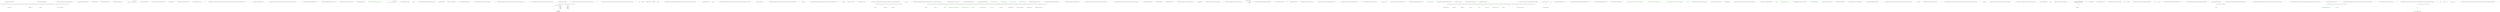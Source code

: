 digraph  {
n25 [label="QuantConnect.Algorithm.CSharp.BasicTemplateFrameworkAlgorithm", span=""];
n0 [cluster="QuantConnect.Algorithm.CSharp.BasicTemplateFrameworkAlgorithm.Initialize()", label="Entry QuantConnect.Algorithm.CSharp.BasicTemplateFrameworkAlgorithm.Initialize()", span="34-34"];
n1 [cluster="QuantConnect.Algorithm.CSharp.BasicTemplateFrameworkAlgorithm.Initialize()", label="UniverseSettings.Resolution = Resolution.Minute", span="37-37"];
n2 [cluster="QuantConnect.Algorithm.CSharp.BasicTemplateFrameworkAlgorithm.Initialize()", label="SetStartDate(2013, 10, 07)", span="39-39"];
n3 [cluster="QuantConnect.Algorithm.CSharp.BasicTemplateFrameworkAlgorithm.Initialize()", label="SetEndDate(2013, 10, 11)", span="40-40"];
n9 [cluster="QuantConnect.Algorithm.QCAlgorithm.SetStartDate(int, int, int)", label="Entry QuantConnect.Algorithm.QCAlgorithm.SetStartDate(int, int, int)", span="1093-1093"];
n4 [cluster="QuantConnect.Algorithm.CSharp.BasicTemplateFrameworkAlgorithm.Initialize()", label="SetCash(100000)", span="41-41"];
n10 [cluster="QuantConnect.Algorithm.QCAlgorithm.SetEndDate(int, int, int)", label="Entry QuantConnect.Algorithm.QCAlgorithm.SetEndDate(int, int, int)", span="1118-1118"];
n5 [cluster="QuantConnect.Algorithm.CSharp.BasicTemplateFrameworkAlgorithm.Initialize()", label="var symbols = new List<Symbol>\r\n            {\r\n                QuantConnect.Symbol.Create(''SPY'', SecurityType.Equity, Market.USA)\r\n            }", span="47-50"];
n11 [cluster="QuantConnect.Algorithm.QCAlgorithm.SetCash(int)", label="Entry QuantConnect.Algorithm.QCAlgorithm.SetCash(int)", span="1042-1042"];
n6 [cluster="QuantConnect.Algorithm.CSharp.BasicTemplateFrameworkAlgorithm.Initialize()", label="PortfolioSelection = new ManualPortfolioSelectionModel(symbols, UniverseSettings, SecurityInitializer)", span="52-52"];
n12 [cluster="System.Collections.Generic.List<T>.List()", label="Entry System.Collections.Generic.List<T>.List()", span="0-0"];
n13 [cluster="QuantConnect.Symbol.Create(string, QuantConnect.SecurityType, string, string)", label="Entry QuantConnect.Symbol.Create(string, QuantConnect.SecurityType, string, string)", span="45-45"];
n7 [cluster="QuantConnect.Algorithm.CSharp.BasicTemplateFrameworkAlgorithm.Initialize()", label="Signal = new ConstantSignalModel(SignalType.Price, Direction.Up)", span="53-53"];
n14 [cluster="QuantConnect.Algorithm.Framework.Selection.ManualPortfolioSelectionModel.ManualPortfolioSelectionModel(System.Collections.Generic.IEnumerable<QuantConnect.Symbol>, QuantConnect.Data.UniverseSelection.UniverseSettings, QuantConnect.Securities.ISecurityInitializer)", label="Entry QuantConnect.Algorithm.Framework.Selection.ManualPortfolioSelectionModel.ManualPortfolioSelectionModel(System.Collections.Generic.IEnumerable<QuantConnect.Symbol>, QuantConnect.Data.UniverseSelection.UniverseSettings, QuantConnect.Securities.ISecurityInitializer)", span="50-50"];
n8 [cluster="QuantConnect.Algorithm.CSharp.BasicTemplateFrameworkAlgorithm.Initialize()", label="Exit QuantConnect.Algorithm.CSharp.BasicTemplateFrameworkAlgorithm.Initialize()", span="34-34"];
n15 [cluster="QuantConnect.Algorithm.Framework.Signals.ConstantSignalModel.ConstantSignalModel(QuantConnect.Algorithm.Framework.Signals.SignalType, QuantConnect.Algorithm.Framework.Signals.Direction)", label="Entry QuantConnect.Algorithm.Framework.Signals.ConstantSignalModel.ConstantSignalModel(QuantConnect.Algorithm.Framework.Signals.SignalType, QuantConnect.Algorithm.Framework.Signals.Direction)", span="41-41"];
n16 [cluster="QuantConnect.Algorithm.CSharp.BasicTemplateFrameworkAlgorithm.OnData(QuantConnect.Data.Slice)", label="Entry QuantConnect.Algorithm.CSharp.BasicTemplateFrameworkAlgorithm.OnData(QuantConnect.Data.Slice)", span="60-60"];
n22 [cluster="QuantConnect.Algorithm.CSharp.BasicTemplateFrameworkAlgorithm.OnData(QuantConnect.Data.Slice)", label="Exit QuantConnect.Algorithm.CSharp.BasicTemplateFrameworkAlgorithm.OnData(QuantConnect.Data.Slice)", span="60-60"];
n23 [cluster="QuantConnect.Algorithm.QCAlgorithm.SetHoldings(QuantConnect.Symbol, decimal, bool, string)", label="Entry QuantConnect.Algorithm.QCAlgorithm.SetHoldings(QuantConnect.Symbol, decimal, bool, string)", span="876-876"];
n24 [cluster="QuantConnect.Algorithm.QCAlgorithm.Debug(string)", label="Entry QuantConnect.Algorithm.QCAlgorithm.Debug(string)", span="1659-1659"];
d6 [cluster="QuantConnect.Algorithm.CSharp.BasicTemplateFrameworkAlgorithm.Initialize()", color=green, community=0, label="PortfolioSelection = new ManualPortfolioSelectionModel(symbols, UniverseSettings, SecurityInitializer)", prediction=0, span="54-54"];
d24 [label="QuantConnect.Algorithm.CSharp.BasicTemplateFrameworkAlgorithm", span=""];
d5 [cluster="QuantConnect.Algorithm.CSharp.BasicTemplateFrameworkAlgorithm.Initialize()", label="var symbols = new List<Symbol>\r\n            {\r\n                QuantConnect.Symbol.Create(''SPY'', SecurityType.Equity, Market.USA)\r\n            }", span="49-52"];
d7 [cluster="QuantConnect.Algorithm.CSharp.BasicTemplateFrameworkAlgorithm.Initialize()", label="Signal = new ConstantSignalModel(SignalType.Price, Direction.Up)", span="55-55"];
d19 [cluster="QuantConnect.Algorithm.CSharp.BasicTemplateFrameworkAlgorithm.OnOrderEvent(QuantConnect.Orders.OrderEvent)", color=green, community=0, label="orderEvent.Status.IsFill()", prediction=1, span="61-61"];
d18 [cluster="QuantConnect.Algorithm.CSharp.BasicTemplateFrameworkAlgorithm.OnOrderEvent(QuantConnect.Orders.OrderEvent)", label="Entry QuantConnect.Algorithm.CSharp.BasicTemplateFrameworkAlgorithm.OnOrderEvent(QuantConnect.Orders.OrderEvent)", span="59-59"];
d20 [cluster="QuantConnect.Algorithm.CSharp.BasicTemplateFrameworkAlgorithm.OnOrderEvent(QuantConnect.Orders.OrderEvent)", color=green, community=0, label="Debug($''Purchased Stock: {orderEvent.Symbol}'')", prediction=2, span="63-63"];
d21 [cluster="QuantConnect.Algorithm.CSharp.BasicTemplateFrameworkAlgorithm.OnOrderEvent(QuantConnect.Orders.OrderEvent)", label="Exit QuantConnect.Algorithm.CSharp.BasicTemplateFrameworkAlgorithm.OnOrderEvent(QuantConnect.Orders.OrderEvent)", span="59-59"];
d22 [cluster="QuantConnect.Orders.OrderStatus.IsFill()", label="Entry QuantConnect.Orders.OrderStatus.IsFill()", span="50-50"];
d8 [cluster="QuantConnect.Algorithm.CSharp.BasicTemplateFrameworkAlgorithm.Initialize()", label="PortfolioConstruction = new SimplePortfolioConstructionModel()", span="56-56"];
d9 [cluster="QuantConnect.Algorithm.CSharp.BasicTemplateFrameworkAlgorithm.Initialize()", label="Exit QuantConnect.Algorithm.CSharp.BasicTemplateFrameworkAlgorithm.Initialize()", span="36-36"];
d17 [cluster="QuantConnect.Algorithm.Framework.Portfolio.SimplePortfolioConstructionModel.SimplePortfolioConstructionModel()", label="Entry QuantConnect.Algorithm.Framework.Portfolio.SimplePortfolioConstructionModel.SimplePortfolioConstructionModel()", span="28-28"];
m0_1 [cluster="QuantConnect.Algorithm.Framework.Signals.ConstantSignalModel.ConstantSignalModel(QuantConnect.Algorithm.Framework.Signals.SignalType, QuantConnect.Algorithm.Framework.Signals.Direction)", file="ConstantSignalModel.cs", label="Exit QuantConnect.Algorithm.Framework.Signals.ConstantSignalModel.ConstantSignalModel(QuantConnect.Algorithm.Framework.Signals.SignalType, QuantConnect.Algorithm.Framework.Signals.Direction)", span="41-41"];
m0_9 [cluster="QuantConnect.Algorithm.Framework.Signals.ConstantSignalModel.Update(QuantConnect.Algorithm.Framework.QCAlgorithmFramework, QuantConnect.Data.Slice)", file="ConstantSignalModel.cs", label="Entry QuantConnect.Algorithm.Framework.Signals.ConstantSignalModel.Update(QuantConnect.Algorithm.Framework.QCAlgorithmFramework, QuantConnect.Data.Slice)", span="69-69"];
m0_10 [cluster="QuantConnect.Algorithm.Framework.Signals.ConstantSignalModel.Update(QuantConnect.Algorithm.Framework.QCAlgorithmFramework, QuantConnect.Data.Slice)", file="ConstantSignalModel.cs", label="return _securities.Select(security => new Signal(\r\n                security.Symbol,\r\n                _type,\r\n                _direction,\r\n                _percentChange,\r\n                _confidence,\r\n                _period\r\n            ));", span="71-78"];
m0_11 [cluster="QuantConnect.Algorithm.Framework.Signals.ConstantSignalModel.Update(QuantConnect.Algorithm.Framework.QCAlgorithmFramework, QuantConnect.Data.Slice)", file="ConstantSignalModel.cs", label="Exit QuantConnect.Algorithm.Framework.Signals.ConstantSignalModel.Update(QuantConnect.Algorithm.Framework.QCAlgorithmFramework, QuantConnect.Data.Slice)", span="69-69"];
m0_2 [cluster="QuantConnect.Algorithm.Framework.Signals.ConstantSignalModel.ConstantSignalModel(QuantConnect.Algorithm.Framework.Signals.SignalType, QuantConnect.Algorithm.Framework.Signals.Direction, double?, double?, System.TimeSpan?)", file="ConstantSignalModel.cs", label="Entry QuantConnect.Algorithm.Framework.Signals.ConstantSignalModel.ConstantSignalModel(QuantConnect.Algorithm.Framework.Signals.SignalType, QuantConnect.Algorithm.Framework.Signals.Direction, double?, double?, System.TimeSpan?)", span="54-54"];
m0_3 [cluster="QuantConnect.Algorithm.Framework.Signals.ConstantSignalModel.ConstantSignalModel(QuantConnect.Algorithm.Framework.Signals.SignalType, QuantConnect.Algorithm.Framework.Signals.Direction, double?, double?, System.TimeSpan?)", file="ConstantSignalModel.cs", label="_type = type", span="56-56"];
m0_4 [cluster="QuantConnect.Algorithm.Framework.Signals.ConstantSignalModel.ConstantSignalModel(QuantConnect.Algorithm.Framework.Signals.SignalType, QuantConnect.Algorithm.Framework.Signals.Direction, double?, double?, System.TimeSpan?)", file="ConstantSignalModel.cs", label="_direction = direction", span="57-57"];
m0_5 [cluster="QuantConnect.Algorithm.Framework.Signals.ConstantSignalModel.ConstantSignalModel(QuantConnect.Algorithm.Framework.Signals.SignalType, QuantConnect.Algorithm.Framework.Signals.Direction, double?, double?, System.TimeSpan?)", file="ConstantSignalModel.cs", label="_percentChange = percentChange", span="58-58"];
m0_6 [cluster="QuantConnect.Algorithm.Framework.Signals.ConstantSignalModel.ConstantSignalModel(QuantConnect.Algorithm.Framework.Signals.SignalType, QuantConnect.Algorithm.Framework.Signals.Direction, double?, double?, System.TimeSpan?)", file="ConstantSignalModel.cs", label="_confidence = confidence", span="59-59"];
m0_7 [cluster="QuantConnect.Algorithm.Framework.Signals.ConstantSignalModel.ConstantSignalModel(QuantConnect.Algorithm.Framework.Signals.SignalType, QuantConnect.Algorithm.Framework.Signals.Direction, double?, double?, System.TimeSpan?)", file="ConstantSignalModel.cs", label="_period = period", span="60-60"];
m0_8 [cluster="QuantConnect.Algorithm.Framework.Signals.ConstantSignalModel.ConstantSignalModel(QuantConnect.Algorithm.Framework.Signals.SignalType, QuantConnect.Algorithm.Framework.Signals.Direction, double?, double?, System.TimeSpan?)", file="ConstantSignalModel.cs", label="Exit QuantConnect.Algorithm.Framework.Signals.ConstantSignalModel.ConstantSignalModel(QuantConnect.Algorithm.Framework.Signals.SignalType, QuantConnect.Algorithm.Framework.Signals.Direction, double?, double?, System.TimeSpan?)", span="54-54"];
m0_24 [cluster="System.Collections.Generic.HashSet<T>.Remove(T)", file="ConstantSignalModel.cs", label="Entry System.Collections.Generic.HashSet<T>.Remove(T)", span="0-0"];
m0_12 [cluster="Unk.Select", file="ConstantSignalModel.cs", label="Entry Unk.Select", span=""];
m0_16 [cluster="QuantConnect.Algorithm.Framework.Signals.Signal.Signal(QuantConnect.Symbol, QuantConnect.Algorithm.Framework.Signals.SignalType, QuantConnect.Algorithm.Framework.Signals.Direction, double?, double?, System.TimeSpan?)", file="ConstantSignalModel.cs", label="Entry QuantConnect.Algorithm.Framework.Signals.Signal.Signal(QuantConnect.Symbol, QuantConnect.Algorithm.Framework.Signals.SignalType, QuantConnect.Algorithm.Framework.Signals.Direction, double?, double?, System.TimeSpan?)", span="63-63"];
m0_23 [cluster="System.Collections.Generic.HashSet<T>.Add(T)", file="ConstantSignalModel.cs", label="Entry System.Collections.Generic.HashSet<T>.Add(T)", span="0-0"];
m0_17 [cluster="QuantConnect.Algorithm.Framework.Signals.ConstantSignalModel.OnSecuritiesChanged(QuantConnect.Algorithm.Framework.QCAlgorithmFramework, QuantConnect.Data.UniverseSelection.SecurityChanges)", file="ConstantSignalModel.cs", label="Entry QuantConnect.Algorithm.Framework.Signals.ConstantSignalModel.OnSecuritiesChanged(QuantConnect.Algorithm.Framework.QCAlgorithmFramework, QuantConnect.Data.UniverseSelection.SecurityChanges)", span="86-86"];
m0_18 [cluster="QuantConnect.Algorithm.Framework.Signals.ConstantSignalModel.OnSecuritiesChanged(QuantConnect.Algorithm.Framework.QCAlgorithmFramework, QuantConnect.Data.UniverseSelection.SecurityChanges)", color=green, community=0, file="ConstantSignalModel.cs", label="changes.AddedSecurities", prediction=3, span="88-88"];
m0_22 [cluster="QuantConnect.Algorithm.Framework.Signals.ConstantSignalModel.OnSecuritiesChanged(QuantConnect.Algorithm.Framework.QCAlgorithmFramework, QuantConnect.Data.UniverseSelection.SecurityChanges)", file="ConstantSignalModel.cs", label="Exit QuantConnect.Algorithm.Framework.Signals.ConstantSignalModel.OnSecuritiesChanged(QuantConnect.Algorithm.Framework.QCAlgorithmFramework, QuantConnect.Data.UniverseSelection.SecurityChanges)", span="86-86"];
m0_13 [cluster="lambda expression", file="ConstantSignalModel.cs", label="Entry lambda expression", span="71-78"];
m0_14 [cluster="lambda expression", file="ConstantSignalModel.cs", label="new Signal(\r\n                security.Symbol,\r\n                _type,\r\n                _direction,\r\n                _percentChange,\r\n                _confidence,\r\n                _period\r\n            )", span="71-78"];
m0_15 [cluster="lambda expression", file="ConstantSignalModel.cs", label="Exit lambda expression", span="71-78"];
m0_25 [file="ConstantSignalModel.cs", label="QuantConnect.Algorithm.Framework.Signals.ConstantSignalModel", span=""];
m5_6 [cluster="System.Collections.Generic.ICollection<T>.Add(T)", file="NotifiedSecurityChanged.cs", label="Entry System.Collections.Generic.ICollection<T>.Add(T)", span="0-0"];
m5_7 [cluster="System.Collections.Generic.ICollection<T>.Remove(T)", file="NotifiedSecurityChanged.cs", label="Entry System.Collections.Generic.ICollection<T>.Remove(T)", span="0-0"];
m5_0 [cluster="QuantConnect.Algorithm.Framework.NotifiedSecurityChanged.UpdateCollection(System.Collections.Generic.ICollection<QuantConnect.Securities.Security>, QuantConnect.Data.UniverseSelection.SecurityChanges)", file="NotifiedSecurityChanged.cs", label="Entry QuantConnect.Algorithm.Framework.NotifiedSecurityChanged.UpdateCollection(System.Collections.Generic.ICollection<QuantConnect.Securities.Security>, QuantConnect.Data.UniverseSelection.SecurityChanges)", span="31-31"];
m5_1 [cluster="QuantConnect.Algorithm.Framework.NotifiedSecurityChanged.UpdateCollection(System.Collections.Generic.ICollection<QuantConnect.Securities.Security>, QuantConnect.Data.UniverseSelection.SecurityChanges)", color=green, community=0, file="NotifiedSecurityChanged.cs", label="changes.AddedSecurities", prediction=4, span="33-33"];
m5_2 [cluster="QuantConnect.Algorithm.Framework.NotifiedSecurityChanged.UpdateCollection(System.Collections.Generic.ICollection<QuantConnect.Securities.Security>, QuantConnect.Data.UniverseSelection.SecurityChanges)", color=green, community=0, file="NotifiedSecurityChanged.cs", label="securities.Add(added)", prediction=5, span="35-35"];
m5_3 [cluster="QuantConnect.Algorithm.Framework.NotifiedSecurityChanged.UpdateCollection(System.Collections.Generic.ICollection<QuantConnect.Securities.Security>, QuantConnect.Data.UniverseSelection.SecurityChanges)", color=green, community=0, file="NotifiedSecurityChanged.cs", label="changes.RemovedSecurities", prediction=5, span="37-37"];
m5_4 [cluster="QuantConnect.Algorithm.Framework.NotifiedSecurityChanged.UpdateCollection(System.Collections.Generic.ICollection<QuantConnect.Securities.Security>, QuantConnect.Data.UniverseSelection.SecurityChanges)", color=green, community=0, file="NotifiedSecurityChanged.cs", label="securities.Remove(removed)", prediction=5, span="39-39"];
m5_5 [cluster="QuantConnect.Algorithm.Framework.NotifiedSecurityChanged.UpdateCollection(System.Collections.Generic.ICollection<QuantConnect.Securities.Security>, QuantConnect.Data.UniverseSelection.SecurityChanges)", file="NotifiedSecurityChanged.cs", label="Exit QuantConnect.Algorithm.Framework.NotifiedSecurityChanged.UpdateCollection(System.Collections.Generic.ICollection<QuantConnect.Securities.Security>, QuantConnect.Data.UniverseSelection.SecurityChanges)", span="31-31"];
m6_17 [cluster="QuantConnect.Indicators.IndicatorBase<T>.WeightedBy<T, TWeight>(TWeight, int)", file="PercentPortfolioTarget.cs", label="Entry QuantConnect.Indicators.IndicatorBase<T>.WeightedBy<T, TWeight>(TWeight, int)", span="71-71"];
m6_0 [cluster="QuantConnect.Algorithm.CSharp.BasicTemplateFxcmVolumeAlgorithm.Initialize()", file="PercentPortfolioTarget.cs", label="Entry QuantConnect.Algorithm.CSharp.BasicTemplateFxcmVolumeAlgorithm.Initialize()", span="40-40"];
m6_1 [cluster="QuantConnect.Algorithm.CSharp.BasicTemplateFxcmVolumeAlgorithm.Initialize()", color=green, community=0, file="PercentPortfolioTarget.cs", label="SetStartDate(2015, 02, 01)", prediction=8, span="42-42"];
m6_2 [cluster="QuantConnect.Algorithm.CSharp.BasicTemplateFxcmVolumeAlgorithm.Initialize()", color=green, community=0, file="PercentPortfolioTarget.cs", label="SetEndDate(2015, 03, 01)", prediction=8, span="43-43"];
m6_3 [cluster="QuantConnect.Algorithm.CSharp.BasicTemplateFxcmVolumeAlgorithm.Initialize()", color=green, community=0, file="PercentPortfolioTarget.cs", label="SetCash(100000)", prediction=8, span="44-44"];
m6_4 [cluster="QuantConnect.Algorithm.CSharp.BasicTemplateFxcmVolumeAlgorithm.Initialize()", color=green, community=0, file="PercentPortfolioTarget.cs", label="EURUSD = AddForex(''EURUSD'', Resolution.Minute).Symbol", prediction=11, span="47-47"];
m6_5 [cluster="QuantConnect.Algorithm.CSharp.BasicTemplateFxcmVolumeAlgorithm.Initialize()", color=green, community=0, file="PercentPortfolioTarget.cs", label="AddData<FxcmVolume>(''EURUSD_Vol'', Resolution.Hour, DateTimeZone.Utc)", prediction=8, span="49-49"];
m6_6 [cluster="QuantConnect.Algorithm.CSharp.BasicTemplateFxcmVolumeAlgorithm.Initialize()", color=green, community=0, file="PercentPortfolioTarget.cs", label="var _price = Identity(EURUSD, Resolution.Hour)", prediction=13, span="50-50"];
m6_7 [cluster="QuantConnect.Algorithm.CSharp.BasicTemplateFxcmVolumeAlgorithm.Initialize()", color=green, community=0, file="PercentPortfolioTarget.cs", label="fastVWMA = _price.WeightedBy(volume, period: 15)", prediction=14, span="51-51"];
m6_8 [cluster="QuantConnect.Algorithm.CSharp.BasicTemplateFxcmVolumeAlgorithm.Initialize()", color=green, community=0, file="PercentPortfolioTarget.cs", label="slowVWMA = _price.WeightedBy(volume, period: 300)", prediction=15, span="52-52"];
m6_9 [cluster="QuantConnect.Algorithm.CSharp.BasicTemplateFxcmVolumeAlgorithm.Initialize()", color=green, community=0, file="PercentPortfolioTarget.cs", label="PlotIndicator(''VWMA'', fastVWMA.Minus(slowVWMA))", prediction=8, span="53-53"];
m6_10 [cluster="QuantConnect.Algorithm.CSharp.BasicTemplateFxcmVolumeAlgorithm.Initialize()", file="PercentPortfolioTarget.cs", label="Exit QuantConnect.Algorithm.CSharp.BasicTemplateFxcmVolumeAlgorithm.Initialize()", span="40-40"];
m6_20 [cluster="QuantConnect.Algorithm.CSharp.BasicTemplateFxcmVolumeAlgorithm.OnData(QuantConnect.Data.Slice)", file="PercentPortfolioTarget.cs", label="Entry QuantConnect.Algorithm.CSharp.BasicTemplateFxcmVolumeAlgorithm.OnData(QuantConnect.Data.Slice)", span="60-60"];
m6_21 [cluster="QuantConnect.Algorithm.CSharp.BasicTemplateFxcmVolumeAlgorithm.OnData(QuantConnect.Data.Slice)", color=green, community=0, file="PercentPortfolioTarget.cs", label="!slowVWMA.IsReady", prediction=8, span="62-62"];
m6_22 [cluster="QuantConnect.Algorithm.CSharp.BasicTemplateFxcmVolumeAlgorithm.OnData(QuantConnect.Data.Slice)", color=green, community=0, file="PercentPortfolioTarget.cs", label="return;", prediction=18, span="62-62"];
m6_23 [cluster="QuantConnect.Algorithm.CSharp.BasicTemplateFxcmVolumeAlgorithm.OnData(QuantConnect.Data.Slice)", color=green, community=0, file="PercentPortfolioTarget.cs", label="!Portfolio.Invested || Portfolio[EURUSD].IsShort", prediction=8, span="63-63"];
m6_24 [cluster="QuantConnect.Algorithm.CSharp.BasicTemplateFxcmVolumeAlgorithm.OnData(QuantConnect.Data.Slice)", color=green, community=0, file="PercentPortfolioTarget.cs", label="fastVWMA > slowVWMA", prediction=8, span="65-65"];
m6_27 [cluster="QuantConnect.Algorithm.CSharp.BasicTemplateFxcmVolumeAlgorithm.OnData(QuantConnect.Data.Slice)", file="PercentPortfolioTarget.cs", label="fastVWMA < slowVWMA", span="73-73"];
m6_25 [cluster="QuantConnect.Algorithm.CSharp.BasicTemplateFxcmVolumeAlgorithm.OnData(QuantConnect.Data.Slice)", file="PercentPortfolioTarget.cs", label="SetHoldings(EURUSD, percentage: 1)", span="67-67"];
m6_26 [cluster="QuantConnect.Algorithm.CSharp.BasicTemplateFxcmVolumeAlgorithm.OnData(QuantConnect.Data.Slice)", file="PercentPortfolioTarget.cs", label="Log(Time.ToString(''g'') + '' Take a Long Position.'')", span="68-68"];
m6_28 [cluster="QuantConnect.Algorithm.CSharp.BasicTemplateFxcmVolumeAlgorithm.OnData(QuantConnect.Data.Slice)", file="PercentPortfolioTarget.cs", label="SetHoldings(EURUSD, percentage: -1)", span="75-75"];
m6_29 [cluster="QuantConnect.Algorithm.CSharp.BasicTemplateFxcmVolumeAlgorithm.OnData(QuantConnect.Data.Slice)", file="PercentPortfolioTarget.cs", label="Log(Time.ToString(''g'') + '' Take a Short Position.'')", span="76-76"];
m6_30 [cluster="QuantConnect.Algorithm.CSharp.BasicTemplateFxcmVolumeAlgorithm.OnData(QuantConnect.Data.Slice)", file="PercentPortfolioTarget.cs", label="Exit QuantConnect.Algorithm.CSharp.BasicTemplateFxcmVolumeAlgorithm.OnData(QuantConnect.Data.Slice)", span="60-60"];
m6_16 [cluster="QuantConnect.Algorithm.QCAlgorithm.Identity(QuantConnect.Symbol, QuantConnect.Resolution, System.Func<QuantConnect.Data.IBaseData, decimal>, string)", file="PercentPortfolioTarget.cs", label="Entry QuantConnect.Algorithm.QCAlgorithm.Identity(QuantConnect.Symbol, QuantConnect.Resolution, System.Func<QuantConnect.Data.IBaseData, decimal>, string)", span="493-493"];
m6_18 [cluster="QuantConnect.Indicators.IndicatorBase<QuantConnect.Indicators.IndicatorDataPoint>.Minus(QuantConnect.Indicators.IndicatorBase<QuantConnect.Indicators.IndicatorDataPoint>)", file="PercentPortfolioTarget.cs", label="Entry QuantConnect.Indicators.IndicatorBase<QuantConnect.Indicators.IndicatorDataPoint>.Minus(QuantConnect.Indicators.IndicatorBase<QuantConnect.Indicators.IndicatorDataPoint>)", span="170-170"];
m6_37 [cluster="QuantConnect.Indicators.IndicatorDataPoint.IndicatorDataPoint()", file="PercentPortfolioTarget.cs", label="Entry QuantConnect.Indicators.IndicatorDataPoint.IndicatorDataPoint()", span="29-29"];
m6_33 [cluster="QuantConnect.Algorithm.QCAlgorithm.Log(string)", file="PercentPortfolioTarget.cs", label="Entry QuantConnect.Algorithm.QCAlgorithm.Log(string)", span="1672-1672"];
m6_38 [cluster="QuantConnect.Indicators.IndicatorBase<T>.Update(T)", file="PercentPortfolioTarget.cs", label="Entry QuantConnect.Indicators.IndicatorBase<T>.Update(T)", span="74-74"];
m6_19 [cluster="QuantConnect.Algorithm.QCAlgorithm.PlotIndicator<T>(string, params QuantConnect.Indicators.IndicatorBase<T>[])", file="PercentPortfolioTarget.cs", label="Entry QuantConnect.Algorithm.QCAlgorithm.PlotIndicator<T>(string, params QuantConnect.Indicators.IndicatorBase<T>[])", span="230-230"];
m6_32 [cluster="System.DateTime.ToString(string)", file="PercentPortfolioTarget.cs", label="Entry System.DateTime.ToString(string)", span="0-0"];
m6_14 [cluster="QuantConnect.Algorithm.QCAlgorithm.AddForex(string, QuantConnect.Resolution, string, bool, decimal)", file="PercentPortfolioTarget.cs", label="Entry QuantConnect.Algorithm.QCAlgorithm.AddForex(string, QuantConnect.Resolution, string, bool, decimal)", span="1518-1518"];
m6_34 [cluster="QuantConnect.Algorithm.CSharp.BasicTemplateFxcmVolumeAlgorithm.OnData(QuantConnect.Data.Custom.FxcmVolume)", file="PercentPortfolioTarget.cs", label="Entry QuantConnect.Algorithm.CSharp.BasicTemplateFxcmVolumeAlgorithm.OnData(QuantConnect.Data.Custom.FxcmVolume)", span="81-81"];
m6_35 [cluster="QuantConnect.Algorithm.CSharp.BasicTemplateFxcmVolumeAlgorithm.OnData(QuantConnect.Data.Custom.FxcmVolume)", file="PercentPortfolioTarget.cs", label="volume.Update(new IndicatorDataPoint\r\n            {\r\n                Time = Time,\r\n                Value = fxVolume.Volume\r\n            })", span="83-87"];
m6_36 [cluster="QuantConnect.Algorithm.CSharp.BasicTemplateFxcmVolumeAlgorithm.OnData(QuantConnect.Data.Custom.FxcmVolume)", file="PercentPortfolioTarget.cs", label="Exit QuantConnect.Algorithm.CSharp.BasicTemplateFxcmVolumeAlgorithm.OnData(QuantConnect.Data.Custom.FxcmVolume)", span="81-81"];
m6_11 [cluster="QuantConnect.Algorithm.QCAlgorithm.SetStartDate(int, int, int)", file="PercentPortfolioTarget.cs", label="Entry QuantConnect.Algorithm.QCAlgorithm.SetStartDate(int, int, int)", span="1093-1093"];
m6_15 [cluster="Unk.>", file="PercentPortfolioTarget.cs", label="Entry Unk.>", span=""];
m6_13 [cluster="QuantConnect.Algorithm.QCAlgorithm.SetCash(int)", file="PercentPortfolioTarget.cs", label="Entry QuantConnect.Algorithm.QCAlgorithm.SetCash(int)", span="1042-1042"];
m6_31 [cluster="QuantConnect.Algorithm.QCAlgorithm.SetHoldings(QuantConnect.Symbol, int, bool, string)", file="PercentPortfolioTarget.cs", label="Entry QuantConnect.Algorithm.QCAlgorithm.SetHoldings(QuantConnect.Symbol, int, bool, string)", span="861-861"];
m6_39 [file="PercentPortfolioTarget.cs", label="QuantConnect.Algorithm.CSharp.BasicTemplateFxcmVolumeAlgorithm", span=""];
m7_3 [cluster="QuantConnect.Algorithm.Framework.Portfolio.PercentPortfolioTarget.PercentPortfolioTarget(QuantConnect.Symbol, decimal)", file="PortfolioTarget.cs", label="Entry QuantConnect.Algorithm.Framework.Portfolio.PercentPortfolioTarget.PercentPortfolioTarget(QuantConnect.Symbol, decimal)", span="39-39"];
m7_7 [cluster="QuantConnect.Algorithm.Framework.Portfolio.QuantityPortfolioTarget.QuantityPortfolioTarget(QuantConnect.Symbol, decimal)", file="PortfolioTarget.cs", label="Entry QuantConnect.Algorithm.Framework.Portfolio.QuantityPortfolioTarget.QuantityPortfolioTarget(QuantConnect.Symbol, decimal)", span="38-38"];
m7_0 [cluster="QuantConnect.Algorithm.Framework.Portfolio.PortfolioTarget.Percent(QuantConnect.Symbol, decimal)", file="PortfolioTarget.cs", label="Entry QuantConnect.Algorithm.Framework.Portfolio.PortfolioTarget.Percent(QuantConnect.Symbol, decimal)", span="28-28"];
m7_1 [cluster="QuantConnect.Algorithm.Framework.Portfolio.PortfolioTarget.Percent(QuantConnect.Symbol, decimal)", color=green, community=0, file="PortfolioTarget.cs", label="return new PercentPortfolioTarget(symbol, percent);", prediction=21, span="30-30"];
m7_2 [cluster="QuantConnect.Algorithm.Framework.Portfolio.PortfolioTarget.Percent(QuantConnect.Symbol, decimal)", file="PortfolioTarget.cs", label="Exit QuantConnect.Algorithm.Framework.Portfolio.PortfolioTarget.Percent(QuantConnect.Symbol, decimal)", span="28-28"];
m7_4 [cluster="QuantConnect.Algorithm.Framework.Portfolio.PortfolioTarget.Quantity(QuantConnect.Symbol, decimal)", file="PortfolioTarget.cs", label="Entry QuantConnect.Algorithm.Framework.Portfolio.PortfolioTarget.Quantity(QuantConnect.Symbol, decimal)", span="39-39"];
m7_5 [cluster="QuantConnect.Algorithm.Framework.Portfolio.PortfolioTarget.Quantity(QuantConnect.Symbol, decimal)", color=green, community=0, file="PortfolioTarget.cs", label="return new QuantityPortfolioTarget(symbol, quantity);", prediction=22, span="41-41"];
m7_6 [cluster="QuantConnect.Algorithm.Framework.Portfolio.PortfolioTarget.Quantity(QuantConnect.Symbol, decimal)", file="PortfolioTarget.cs", label="Exit QuantConnect.Algorithm.Framework.Portfolio.PortfolioTarget.Quantity(QuantConnect.Symbol, decimal)", span="39-39"];
m8_10 [cluster="System.Type.GetMethod(string, System.Type[])", file="QCAlgorithmFramework.cs", label="Entry System.Type.GetMethod(string, System.Type[])", span="0-0"];
m8_12 [cluster="QuantConnect.Algorithm.Framework.QCAlgorithmFramework.PostInitialize()", file="QCAlgorithmFramework.cs", label="Entry QuantConnect.Algorithm.Framework.QCAlgorithmFramework.PostInitialize()", span="57-57"];
m8_13 [cluster="QuantConnect.Algorithm.Framework.QCAlgorithmFramework.PostInitialize()", file="QCAlgorithmFramework.cs", label="CheckModels()", span="59-59"];
m8_14 [cluster="QuantConnect.Algorithm.Framework.QCAlgorithmFramework.PostInitialize()", file="QCAlgorithmFramework.cs", label="PortfolioSelection.CreateUniverses(this)", span="61-61"];
m8_15 [cluster="QuantConnect.Algorithm.Framework.QCAlgorithmFramework.PostInitialize()", file="QCAlgorithmFramework.cs", label="AddUniverse(universe)", span="63-63"];
m8_16 [cluster="QuantConnect.Algorithm.Framework.QCAlgorithmFramework.PostInitialize()", file="QCAlgorithmFramework.cs", label="base.PostInitialize()", span="66-66"];
m8_17 [cluster="QuantConnect.Algorithm.Framework.QCAlgorithmFramework.PostInitialize()", file="QCAlgorithmFramework.cs", label="Exit QuantConnect.Algorithm.Framework.QCAlgorithmFramework.PostInitialize()", span="57-57"];
m8_35 [cluster="QuantConnect.Algorithm.Framework.Portfolio.IPortfolioTarget.GetTargetQuantity(QuantConnect.Algorithm.Framework.QCAlgorithmFramework)", file="QCAlgorithmFramework.cs", label="Entry QuantConnect.Algorithm.Framework.Portfolio.IPortfolioTarget.GetTargetQuantity(QuantConnect.Algorithm.Framework.QCAlgorithmFramework)", span="33-33"];
m8_33 [cluster="QuantConnect.Securities.SecurityTransactionManager.GetOpenOrders(QuantConnect.Symbol)", file="QCAlgorithmFramework.cs", label="Entry QuantConnect.Securities.SecurityTransactionManager.GetOpenOrders(QuantConnect.Symbol)", span="254-254"];
m8_18 [cluster="QuantConnect.Algorithm.Framework.QCAlgorithmFramework.CheckModels()", file="QCAlgorithmFramework.cs", label="Entry QuantConnect.Algorithm.Framework.QCAlgorithmFramework.CheckModels()", span="91-91"];
m8_45 [cluster="QuantConnect.Algorithm.Framework.QCAlgorithmFramework.CheckModels()", color=green, community=0, file="QCAlgorithmFramework.cs", label="PortfolioSelection == null", prediction=23, span="93-93"];
m8_46 [cluster="QuantConnect.Algorithm.Framework.QCAlgorithmFramework.CheckModels()", color=green, community=0, file="QCAlgorithmFramework.cs", label="throw new Exception(''Framework algorithms must specify a portfolio selection model using the 'PortfolioSelection' property.'');", prediction=24, span="95-95"];
m8_47 [cluster="QuantConnect.Algorithm.Framework.QCAlgorithmFramework.CheckModels()", color=green, community=0, file="QCAlgorithmFramework.cs", label="Signal == null", prediction=23, span="97-97"];
m8_48 [cluster="QuantConnect.Algorithm.Framework.QCAlgorithmFramework.CheckModels()", color=green, community=0, file="QCAlgorithmFramework.cs", label="throw new Exception(''Framework algorithms must specify a signal model using the 'Signal' property.'');", prediction=26, span="99-99"];
m8_49 [cluster="QuantConnect.Algorithm.Framework.QCAlgorithmFramework.CheckModels()", color=green, community=0, file="QCAlgorithmFramework.cs", label="PortfolioConstruction == null", prediction=23, span="101-101"];
m8_50 [cluster="QuantConnect.Algorithm.Framework.QCAlgorithmFramework.CheckModels()", color=green, community=0, file="QCAlgorithmFramework.cs", label="throw new Exception(''Framework algorithms must specify a portfolio construction model using the 'PortfolioConstruction' property'');", prediction=28, span="103-103"];
m8_51 [cluster="QuantConnect.Algorithm.Framework.QCAlgorithmFramework.CheckModels()", color=green, community=0, file="QCAlgorithmFramework.cs", label="Execution == null", prediction=29, span="105-105"];
m8_52 [cluster="QuantConnect.Algorithm.Framework.QCAlgorithmFramework.CheckModels()", file="QCAlgorithmFramework.cs", label="throw new Exception(''Framework algorithms must specify an execution model using the 'Execution' property.'');", span="107-107"];
m8_53 [cluster="QuantConnect.Algorithm.Framework.QCAlgorithmFramework.CheckModels()", file="QCAlgorithmFramework.cs", label="Exit QuantConnect.Algorithm.Framework.QCAlgorithmFramework.CheckModels()", span="91-91"];
m8_11 [cluster="System.Exception.Exception(string)", file="QCAlgorithmFramework.cs", label="Entry System.Exception.Exception(string)", span="0-0"];
m8_31 [cluster="QuantConnect.Algorithm.Framework.Signals.ISignalModel.Update(QuantConnect.Algorithm.Framework.QCAlgorithmFramework, QuantConnect.Data.Slice)", file="QCAlgorithmFramework.cs", label="Entry QuantConnect.Algorithm.Framework.Signals.ISignalModel.Update(QuantConnect.Algorithm.Framework.QCAlgorithmFramework, QuantConnect.Data.Slice)", span="32-32"];
m8_0 [cluster="QuantConnect.Algorithm.Framework.QCAlgorithmFramework.QCAlgorithmFramework()", file="QCAlgorithmFramework.cs", label="Entry QuantConnect.Algorithm.Framework.QCAlgorithmFramework.QCAlgorithmFramework()", span="42-42"];
m8_1 [cluster="QuantConnect.Algorithm.Framework.QCAlgorithmFramework.QCAlgorithmFramework()", color=green, community=0, file="QCAlgorithmFramework.cs", label="var type = GetType()", prediction=30, span="44-44"];
m8_2 [cluster="QuantConnect.Algorithm.Framework.QCAlgorithmFramework.QCAlgorithmFramework()", color=green, community=0, file="QCAlgorithmFramework.cs", label="var onDataSlice = type.GetMethod(''OnData'', new[] { typeof(Slice) })", prediction=31, span="45-45"];
m8_5 [cluster="QuantConnect.Algorithm.Framework.QCAlgorithmFramework.QCAlgorithmFramework()", file="QCAlgorithmFramework.cs", label="var onSecuritiesChanged = type.GetMethod(''OnSecuritiesChanged'', new[] { typeof(SecurityChanges) })", span="50-50"];
m8_3 [cluster="QuantConnect.Algorithm.Framework.QCAlgorithmFramework.QCAlgorithmFramework()", color=green, community=0, file="QCAlgorithmFramework.cs", label="onDataSlice.DeclaringType != typeof(QCAlgorithmFramework)", prediction=32, span="46-46"];
m8_4 [cluster="QuantConnect.Algorithm.Framework.QCAlgorithmFramework.QCAlgorithmFramework()", file="QCAlgorithmFramework.cs", label="throw new Exception(''Framework algorithms can not override OnData(Slice)'');", span="48-48"];
m8_6 [cluster="QuantConnect.Algorithm.Framework.QCAlgorithmFramework.QCAlgorithmFramework()", file="QCAlgorithmFramework.cs", label="onSecuritiesChanged.DeclaringType != typeof(QCAlgorithmFramework)", span="51-51"];
m8_7 [cluster="QuantConnect.Algorithm.Framework.QCAlgorithmFramework.QCAlgorithmFramework()", file="QCAlgorithmFramework.cs", label="throw new Exception(''Framework algorithms can not override OnSecuritiesChanged(SecurityChanges)'');", span="53-53"];
m8_8 [cluster="QuantConnect.Algorithm.Framework.QCAlgorithmFramework.QCAlgorithmFramework()", file="QCAlgorithmFramework.cs", label="Exit QuantConnect.Algorithm.Framework.QCAlgorithmFramework.QCAlgorithmFramework()", span="42-42"];
m8_44 [cluster="QuantConnect.Algorithm.Framework.INotifiedSecuritiesChanged.OnSecuritiesChanged(QuantConnect.Algorithm.Framework.QCAlgorithmFramework, QuantConnect.Data.UniverseSelection.SecurityChanges)", file="QCAlgorithmFramework.cs", label="Entry QuantConnect.Algorithm.Framework.INotifiedSecuritiesChanged.OnSecuritiesChanged(QuantConnect.Algorithm.Framework.QCAlgorithmFramework, QuantConnect.Data.UniverseSelection.SecurityChanges)", span="29-29"];
m8_36 [cluster="Unk.MarketOrder", file="QCAlgorithmFramework.cs", label="Entry Unk.MarketOrder", span=""];
m8_20 [cluster="QuantConnect.Algorithm.QCAlgorithm.AddUniverse(QuantConnect.Data.UniverseSelection.Universe)", file="QCAlgorithmFramework.cs", label="Entry QuantConnect.Algorithm.QCAlgorithm.AddUniverse(QuantConnect.Data.UniverseSelection.Universe)", span="59-59"];
m8_32 [cluster="QuantConnect.Algorithm.Framework.Portfolio.IPortfolioConstructionModel.CreateTargets(QuantConnect.Algorithm.Framework.QCAlgorithmFramework, System.Collections.Generic.IEnumerable<QuantConnect.Algorithm.Framework.Signals.Signal>)", file="QCAlgorithmFramework.cs", label="Entry QuantConnect.Algorithm.Framework.Portfolio.IPortfolioConstructionModel.CreateTargets(QuantConnect.Algorithm.Framework.QCAlgorithmFramework, System.Collections.Generic.IEnumerable<QuantConnect.Algorithm.Framework.Signals.Signal>)", span="31-31"];
m8_9 [cluster="object.GetType()", file="QCAlgorithmFramework.cs", label="Entry object.GetType()", span="0-0"];
m8_19 [cluster="QuantConnect.Algorithm.Framework.Selection.IPortfolioSelectionModel.CreateUniverses(QuantConnect.Algorithm.Framework.QCAlgorithmFramework)", file="QCAlgorithmFramework.cs", label="Entry QuantConnect.Algorithm.Framework.Selection.IPortfolioSelectionModel.CreateUniverses(QuantConnect.Algorithm.Framework.QCAlgorithmFramework)", span="31-31"];
m8_40 [cluster="QuantConnect.Algorithm.Framework.QCAlgorithmFramework.OnSecuritiesChanged(QuantConnect.Data.UniverseSelection.SecurityChanges)", file="QCAlgorithmFramework.cs", label="Entry QuantConnect.Algorithm.Framework.QCAlgorithmFramework.OnSecuritiesChanged(QuantConnect.Data.UniverseSelection.SecurityChanges)", span="85-85"];
m8_41 [cluster="QuantConnect.Algorithm.Framework.QCAlgorithmFramework.OnSecuritiesChanged(QuantConnect.Data.UniverseSelection.SecurityChanges)", color=green, community=0, file="QCAlgorithmFramework.cs", label="Signal.OnSecuritiesChanged(this, changes)", prediction=23, span="87-87"];
m8_42 [cluster="QuantConnect.Algorithm.Framework.QCAlgorithmFramework.OnSecuritiesChanged(QuantConnect.Data.UniverseSelection.SecurityChanges)", color=green, community=0, file="QCAlgorithmFramework.cs", label="PortfolioConstruction.OnSecuritiesChanged(this, changes)", prediction=23, span="88-88"];
m8_43 [cluster="QuantConnect.Algorithm.Framework.QCAlgorithmFramework.OnSecuritiesChanged(QuantConnect.Data.UniverseSelection.SecurityChanges)", file="QCAlgorithmFramework.cs", label="Exit QuantConnect.Algorithm.Framework.QCAlgorithmFramework.OnSecuritiesChanged(QuantConnect.Data.UniverseSelection.SecurityChanges)", span="85-85"];
m8_21 [cluster="QuantConnect.Algorithm.QCAlgorithm.PostInitialize()", file="QCAlgorithmFramework.cs", label="Entry QuantConnect.Algorithm.QCAlgorithm.PostInitialize()", span="485-485"];
m8_34 [cluster="Unk.Sum", file="QCAlgorithmFramework.cs", label="Entry Unk.Sum", span=""];
m8_22 [cluster="QuantConnect.Algorithm.Framework.QCAlgorithmFramework.OnData(QuantConnect.Data.Slice)", file="QCAlgorithmFramework.cs", label="Entry QuantConnect.Algorithm.Framework.QCAlgorithmFramework.OnData(QuantConnect.Data.Slice)", span="69-69"];
m8_27 [cluster="QuantConnect.Algorithm.Framework.QCAlgorithmFramework.OnData(QuantConnect.Data.Slice)", color=green, community=0, file="QCAlgorithmFramework.cs", label="var quantity = target.GetTargetQuantity(this) - existing", prediction=35, span="77-77"];
m8_25 [cluster="QuantConnect.Algorithm.Framework.QCAlgorithmFramework.OnData(QuantConnect.Data.Slice)", file="QCAlgorithmFramework.cs", label=targets, span="73-73"];
m8_26 [cluster="QuantConnect.Algorithm.Framework.QCAlgorithmFramework.OnData(QuantConnect.Data.Slice)", file="QCAlgorithmFramework.cs", label="var existing = Securities[target.Symbol].Holdings.Quantity\r\n                    + Transactions.GetOpenOrders(target.Symbol).Sum(o => o.Quantity)", span="75-76"];
m8_28 [cluster="QuantConnect.Algorithm.Framework.QCAlgorithmFramework.OnData(QuantConnect.Data.Slice)", color=green, community=0, file="QCAlgorithmFramework.cs", label="quantity != 0", prediction=36, span="78-78"];
m8_29 [cluster="QuantConnect.Algorithm.Framework.QCAlgorithmFramework.OnData(QuantConnect.Data.Slice)", file="QCAlgorithmFramework.cs", label="MarketOrder(target.Symbol, quantity)", span="80-80"];
m8_23 [cluster="QuantConnect.Algorithm.Framework.QCAlgorithmFramework.OnData(QuantConnect.Data.Slice)", file="QCAlgorithmFramework.cs", label="var signals = Signal.Update(this, slice)", span="71-71"];
m8_24 [cluster="QuantConnect.Algorithm.Framework.QCAlgorithmFramework.OnData(QuantConnect.Data.Slice)", file="QCAlgorithmFramework.cs", label="var targets = PortfolioConstruction.CreateTargets(this, signals)", span="72-72"];
m8_30 [cluster="QuantConnect.Algorithm.Framework.QCAlgorithmFramework.OnData(QuantConnect.Data.Slice)", file="QCAlgorithmFramework.cs", label="Exit QuantConnect.Algorithm.Framework.QCAlgorithmFramework.OnData(QuantConnect.Data.Slice)", span="69-69"];
m8_37 [cluster="lambda expression", file="QCAlgorithmFramework.cs", label="Entry lambda expression", span="76-76"];
m8_38 [cluster="lambda expression", file="QCAlgorithmFramework.cs", label="o.Quantity", span="76-76"];
m8_39 [cluster="lambda expression", file="QCAlgorithmFramework.cs", label="Exit lambda expression", span="76-76"];
m8_54 [file="QCAlgorithmFramework.cs", label="QuantConnect.Algorithm.Framework.QCAlgorithmFramework", span=""];
m9_0 [cluster="QuantConnect.Algorithm.Framework.Portfolio.QuantityPortfolioTarget.QuantityPortfolioTarget(QuantConnect.Symbol, decimal)", file="QuantityPortfolioTarget.cs", label="Entry QuantConnect.Algorithm.Framework.Portfolio.QuantityPortfolioTarget.QuantityPortfolioTarget(QuantConnect.Symbol, decimal)", span="38-38"];
m9_1 [cluster="QuantConnect.Algorithm.Framework.Portfolio.QuantityPortfolioTarget.QuantityPortfolioTarget(QuantConnect.Symbol, decimal)", color=green, community=0, file="QuantityPortfolioTarget.cs", label="Symbol = symbol", prediction=37, span="40-40"];
m9_2 [cluster="QuantConnect.Algorithm.Framework.Portfolio.QuantityPortfolioTarget.QuantityPortfolioTarget(QuantConnect.Symbol, decimal)", color=green, community=0, file="QuantityPortfolioTarget.cs", label="Quantity = quantity", prediction=38, span="41-41"];
m9_3 [cluster="QuantConnect.Algorithm.Framework.Portfolio.QuantityPortfolioTarget.QuantityPortfolioTarget(QuantConnect.Symbol, decimal)", file="QuantityPortfolioTarget.cs", label="Exit QuantConnect.Algorithm.Framework.Portfolio.QuantityPortfolioTarget.QuantityPortfolioTarget(QuantConnect.Symbol, decimal)", span="38-38"];
m9_4 [cluster="QuantConnect.Algorithm.Framework.Portfolio.QuantityPortfolioTarget.GetTargetQuantity(QuantConnect.Algorithm.Framework.QCAlgorithmFramework)", file="QuantityPortfolioTarget.cs", label="Entry QuantConnect.Algorithm.Framework.Portfolio.QuantityPortfolioTarget.GetTargetQuantity(QuantConnect.Algorithm.Framework.QCAlgorithmFramework)", span="49-49"];
m9_5 [cluster="QuantConnect.Algorithm.Framework.Portfolio.QuantityPortfolioTarget.GetTargetQuantity(QuantConnect.Algorithm.Framework.QCAlgorithmFramework)", color=green, community=0, file="QuantityPortfolioTarget.cs", label="return Quantity;", prediction=39, span="51-51"];
m9_6 [cluster="QuantConnect.Algorithm.Framework.Portfolio.QuantityPortfolioTarget.GetTargetQuantity(QuantConnect.Algorithm.Framework.QCAlgorithmFramework)", file="QuantityPortfolioTarget.cs", label="Exit QuantConnect.Algorithm.Framework.Portfolio.QuantityPortfolioTarget.GetTargetQuantity(QuantConnect.Algorithm.Framework.QCAlgorithmFramework)", span="49-49"];
m9_7 [file="QuantityPortfolioTarget.cs", label="QuantConnect.Algorithm.Framework.Portfolio.QuantityPortfolioTarget", span=""];
m10_12 [cluster="QuantConnect.Algorithm.Framework.NotifiedSecurityChanged.UpdateCollection(System.Collections.Generic.ICollection<QuantConnect.Securities.Security>, QuantConnect.Data.UniverseSelection.SecurityChanges)", file="SimplePortfolioConstructionModel.cs", label="Entry QuantConnect.Algorithm.Framework.NotifiedSecurityChanged.UpdateCollection(System.Collections.Generic.ICollection<QuantConnect.Securities.Security>, QuantConnect.Data.UniverseSelection.SecurityChanges)", span="31-31"];
m10_9 [cluster="QuantConnect.Algorithm.Framework.Portfolio.SimplePortfolioConstructionModel.OnSecuritiesChanged(QuantConnect.Algorithm.Framework.QCAlgorithmFramework, QuantConnect.Data.UniverseSelection.SecurityChanges)", file="SimplePortfolioConstructionModel.cs", label="Entry QuantConnect.Algorithm.Framework.Portfolio.SimplePortfolioConstructionModel.OnSecuritiesChanged(QuantConnect.Algorithm.Framework.QCAlgorithmFramework, QuantConnect.Data.UniverseSelection.SecurityChanges)", span="58-58"];
m10_10 [cluster="QuantConnect.Algorithm.Framework.Portfolio.SimplePortfolioConstructionModel.OnSecuritiesChanged(QuantConnect.Algorithm.Framework.QCAlgorithmFramework, QuantConnect.Data.UniverseSelection.SecurityChanges)", color=green, community=0, file="SimplePortfolioConstructionModel.cs", label="NotifiedSecurityChanged.UpdateCollection(_securities, changes)", prediction=40, span="60-60"];
m10_11 [cluster="QuantConnect.Algorithm.Framework.Portfolio.SimplePortfolioConstructionModel.OnSecuritiesChanged(QuantConnect.Algorithm.Framework.QCAlgorithmFramework, QuantConnect.Data.UniverseSelection.SecurityChanges)", file="SimplePortfolioConstructionModel.cs", label="Exit QuantConnect.Algorithm.Framework.Portfolio.SimplePortfolioConstructionModel.OnSecuritiesChanged(QuantConnect.Algorithm.Framework.QCAlgorithmFramework, QuantConnect.Data.UniverseSelection.SecurityChanges)", span="58-58"];
m10_8 [cluster="QuantConnect.Algorithm.Framework.Portfolio.PortfolioTarget.Percent(QuantConnect.Symbol, decimal)", file="SimplePortfolioConstructionModel.cs", label="Entry QuantConnect.Algorithm.Framework.Portfolio.PortfolioTarget.Percent(QuantConnect.Symbol, decimal)", span="28-28"];
m10_0 [cluster="QuantConnect.Algorithm.Framework.Portfolio.SimplePortfolioConstructionModel.CreateTargets(QuantConnect.Algorithm.Framework.QCAlgorithmFramework, System.Collections.Generic.IEnumerable<QuantConnect.Algorithm.Framework.Signals.Signal>)", file="SimplePortfolioConstructionModel.cs", label="Entry QuantConnect.Algorithm.Framework.Portfolio.SimplePortfolioConstructionModel.CreateTargets(QuantConnect.Algorithm.Framework.QCAlgorithmFramework, System.Collections.Generic.IEnumerable<QuantConnect.Algorithm.Framework.Signals.Signal>)", span="38-38"];
m10_1 [cluster="QuantConnect.Algorithm.Framework.Portfolio.SimplePortfolioConstructionModel.CreateTargets(QuantConnect.Algorithm.Framework.QCAlgorithmFramework, System.Collections.Generic.IEnumerable<QuantConnect.Algorithm.Framework.Signals.Signal>)", color=green, community=0, file="SimplePortfolioConstructionModel.cs", label="_securities.Count == 0", prediction=40, span="40-40"];
m10_2 [cluster="QuantConnect.Algorithm.Framework.Portfolio.SimplePortfolioConstructionModel.CreateTargets(QuantConnect.Algorithm.Framework.QCAlgorithmFramework, System.Collections.Generic.IEnumerable<QuantConnect.Algorithm.Framework.Signals.Signal>)", color=green, community=0, file="SimplePortfolioConstructionModel.cs", label="yield break;", prediction=42, span="42-42"];
m10_3 [cluster="QuantConnect.Algorithm.Framework.Portfolio.SimplePortfolioConstructionModel.CreateTargets(QuantConnect.Algorithm.Framework.QCAlgorithmFramework, System.Collections.Generic.IEnumerable<QuantConnect.Algorithm.Framework.Signals.Signal>)", color=green, community=0, file="SimplePortfolioConstructionModel.cs", label="var percent = 1m / _securities.Count", prediction=43, span="45-45"];
m10_6 [cluster="QuantConnect.Algorithm.Framework.Portfolio.SimplePortfolioConstructionModel.CreateTargets(QuantConnect.Algorithm.Framework.QCAlgorithmFramework, System.Collections.Generic.IEnumerable<QuantConnect.Algorithm.Framework.Signals.Signal>)", color=green, community=0, file="SimplePortfolioConstructionModel.cs", label="yield return PortfolioTarget.Percent(signal.Symbol, target);", prediction=44, span="49-49"];
m10_4 [cluster="QuantConnect.Algorithm.Framework.Portfolio.SimplePortfolioConstructionModel.CreateTargets(QuantConnect.Algorithm.Framework.QCAlgorithmFramework, System.Collections.Generic.IEnumerable<QuantConnect.Algorithm.Framework.Signals.Signal>)", color=green, community=0, file="SimplePortfolioConstructionModel.cs", label=signals, prediction=44, span="46-46"];
m10_5 [cluster="QuantConnect.Algorithm.Framework.Portfolio.SimplePortfolioConstructionModel.CreateTargets(QuantConnect.Algorithm.Framework.QCAlgorithmFramework, System.Collections.Generic.IEnumerable<QuantConnect.Algorithm.Framework.Signals.Signal>)", color=green, community=0, file="SimplePortfolioConstructionModel.cs", label="var target = (int)signal.Direction * percent", prediction=46, span="48-48"];
m10_7 [cluster="QuantConnect.Algorithm.Framework.Portfolio.SimplePortfolioConstructionModel.CreateTargets(QuantConnect.Algorithm.Framework.QCAlgorithmFramework, System.Collections.Generic.IEnumerable<QuantConnect.Algorithm.Framework.Signals.Signal>)", file="SimplePortfolioConstructionModel.cs", label="Exit QuantConnect.Algorithm.Framework.Portfolio.SimplePortfolioConstructionModel.CreateTargets(QuantConnect.Algorithm.Framework.QCAlgorithmFramework, System.Collections.Generic.IEnumerable<QuantConnect.Algorithm.Framework.Signals.Signal>)", span="38-38"];
m10_13 [file="SimplePortfolioConstructionModel.cs", label="QuantConnect.Algorithm.Framework.Portfolio.SimplePortfolioConstructionModel", span=""];
n25 -> n2  [color=darkseagreen4, key=1, label="QuantConnect.Algorithm.CSharp.BasicTemplateFrameworkAlgorithm", style=dashed];
n25 -> n3  [color=darkseagreen4, key=1, label="QuantConnect.Algorithm.CSharp.BasicTemplateFrameworkAlgorithm", style=dashed];
n25 -> n4  [color=darkseagreen4, key=1, label="QuantConnect.Algorithm.CSharp.BasicTemplateFrameworkAlgorithm", style=dashed];
d24 -> d20  [color=green, key=1, label="QuantConnect.Algorithm.CSharp.BasicTemplateFrameworkAlgorithm", style=dashed];
d24 -> n2  [color=darkseagreen4, key=1, label="QuantConnect.Algorithm.CSharp.BasicTemplateFrameworkAlgorithm", style=dashed];
d24 -> n3  [color=darkseagreen4, key=1, label="QuantConnect.Algorithm.CSharp.BasicTemplateFrameworkAlgorithm", style=dashed];
d24 -> n4  [color=darkseagreen4, key=1, label="QuantConnect.Algorithm.CSharp.BasicTemplateFrameworkAlgorithm", style=dashed];
d18 -> d20  [color=green, key=1, label="QuantConnect.Orders.OrderEvent", style=dashed];
m0_10 -> m0_13  [color=darkseagreen4, key=1, label="lambda expression", style=dashed];
m0_25 -> m0_10  [color=darkseagreen4, key=1, label="QuantConnect.Algorithm.Framework.Signals.ConstantSignalModel", style=dashed];
m0_25 -> m0_14  [color=darkseagreen4, key=1, label="QuantConnect.Algorithm.Framework.Signals.ConstantSignalModel", style=dashed];
m5_0 -> m5_2  [color=green, key=1, label="System.Collections.Generic.ICollection<QuantConnect.Securities.Security>", style=dashed];
m5_0 -> m5_3  [color=green, key=1, label="QuantConnect.Data.UniverseSelection.SecurityChanges", style=dashed];
m5_0 -> m5_4  [color=green, key=1, label="System.Collections.Generic.ICollection<QuantConnect.Securities.Security>", style=dashed];
m6_39 -> m6_1  [color=green, key=1, label="QuantConnect.Algorithm.CSharp.BasicTemplateFxcmVolumeAlgorithm", style=dashed];
m6_39 -> m6_2  [color=green, key=1, label="QuantConnect.Algorithm.CSharp.BasicTemplateFxcmVolumeAlgorithm", style=dashed];
m6_39 -> m6_3  [color=green, key=1, label="QuantConnect.Algorithm.CSharp.BasicTemplateFxcmVolumeAlgorithm", style=dashed];
m6_39 -> m6_5  [color=green, key=1, label="QuantConnect.Algorithm.CSharp.BasicTemplateFxcmVolumeAlgorithm", style=dashed];
m6_39 -> m6_9  [color=green, key=1, label="QuantConnect.Algorithm.CSharp.BasicTemplateFxcmVolumeAlgorithm", style=dashed];
m6_39 -> m6_21  [color=green, key=1, label="QuantConnect.Algorithm.CSharp.BasicTemplateFxcmVolumeAlgorithm", style=dashed];
m6_39 -> m6_23  [color=green, key=1, label="QuantConnect.Algorithm.CSharp.BasicTemplateFxcmVolumeAlgorithm", style=dashed];
m6_39 -> m6_24  [color=green, key=1, label="QuantConnect.Algorithm.CSharp.BasicTemplateFxcmVolumeAlgorithm", style=dashed];
m6_39 -> m6_25  [color=darkseagreen4, key=1, label="QuantConnect.Algorithm.CSharp.BasicTemplateFxcmVolumeAlgorithm", style=dashed];
m6_39 -> m6_26  [color=darkseagreen4, key=1, label="QuantConnect.Algorithm.CSharp.BasicTemplateFxcmVolumeAlgorithm", style=dashed];
m6_39 -> m6_27  [color=darkseagreen4, key=1, label="QuantConnect.Algorithm.CSharp.BasicTemplateFxcmVolumeAlgorithm", style=dashed];
m6_39 -> m6_28  [color=darkseagreen4, key=1, label="QuantConnect.Algorithm.CSharp.BasicTemplateFxcmVolumeAlgorithm", style=dashed];
m6_39 -> m6_29  [color=darkseagreen4, key=1, label="QuantConnect.Algorithm.CSharp.BasicTemplateFxcmVolumeAlgorithm", style=dashed];
m8_40 -> m8_42  [color=green, key=1, label="QuantConnect.Data.UniverseSelection.SecurityChanges", style=dashed];
m8_27 -> m8_29  [color=green, key=1, label=quantity, style=dashed];
m8_25 -> m8_29  [color=darkseagreen4, key=1, label=target, style=dashed];
m8_26 -> m8_37  [color=darkseagreen4, key=1, label="lambda expression", style=dashed];
m8_54 -> m8_41  [color=green, key=1, label="QuantConnect.Algorithm.Framework.QCAlgorithmFramework", style=dashed];
m8_54 -> m8_42  [color=green, key=1, label="QuantConnect.Algorithm.Framework.QCAlgorithmFramework", style=dashed];
m8_54 -> m8_45  [color=green, key=1, label="QuantConnect.Algorithm.Framework.QCAlgorithmFramework", style=dashed];
m8_54 -> m8_47  [color=green, key=1, label="QuantConnect.Algorithm.Framework.QCAlgorithmFramework", style=dashed];
m8_54 -> m8_49  [color=green, key=1, label="QuantConnect.Algorithm.Framework.QCAlgorithmFramework", style=dashed];
m8_54 -> m8_13  [color=darkseagreen4, key=1, label="QuantConnect.Algorithm.Framework.QCAlgorithmFramework", style=dashed];
m8_54 -> m8_14  [color=darkseagreen4, key=1, label="QuantConnect.Algorithm.Framework.QCAlgorithmFramework", style=dashed];
m8_54 -> m8_15  [color=darkseagreen4, key=1, label="QuantConnect.Algorithm.Framework.QCAlgorithmFramework", style=dashed];
m8_54 -> m8_16  [color=darkseagreen4, key=1, label="QuantConnect.Algorithm.Framework.QCAlgorithmFramework", style=dashed];
m8_54 -> m8_29  [color=darkseagreen4, key=1, label="QuantConnect.Algorithm.Framework.QCAlgorithmFramework", style=dashed];
m9_7 -> m9_5  [color=green, key=1, label="QuantConnect.Algorithm.Framework.Portfolio.QuantityPortfolioTarget", style=dashed];
m10_0 -> m10_4  [color=green, key=1, label="System.Collections.Generic.IEnumerable<QuantConnect.Algorithm.Framework.Signals.Signal>", style=dashed];
m10_4 -> m10_6  [color=green, key=1, label=signal, style=dashed];
m10_13 -> m10_1  [color=green, key=1, label="QuantConnect.Algorithm.Framework.Portfolio.SimplePortfolioConstructionModel", style=dashed];
m10_13 -> m10_10  [color=green, key=1, label="QuantConnect.Algorithm.Framework.Portfolio.SimplePortfolioConstructionModel", style=dashed];
}
